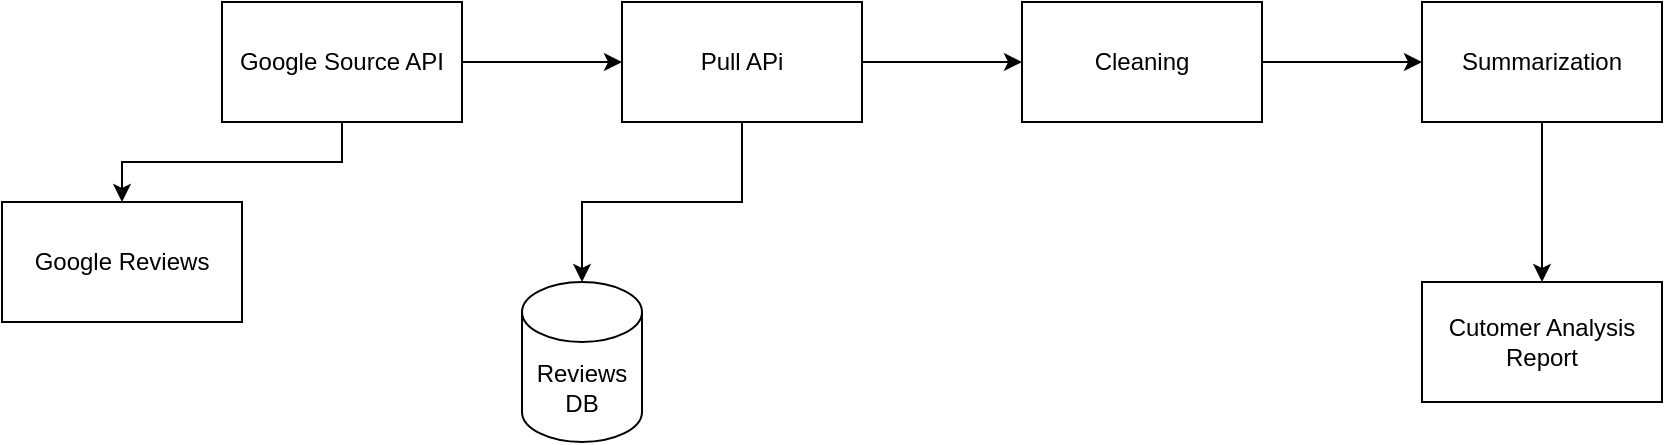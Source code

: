 <mxfile version="24.5.2" type="github">
  <diagram name="Page-1" id="T56wcgvE9HibvvRjGMIK">
    <mxGraphModel dx="1222" dy="705" grid="1" gridSize="10" guides="1" tooltips="1" connect="1" arrows="1" fold="1" page="1" pageScale="1" pageWidth="850" pageHeight="1100" math="0" shadow="0">
      <root>
        <mxCell id="0" />
        <mxCell id="1" parent="0" />
        <mxCell id="AcdTCWbEWRtVyamcs44_-1" value="Google Reviews" style="rounded=0;whiteSpace=wrap;html=1;" vertex="1" parent="1">
          <mxGeometry x="30" y="170" width="120" height="60" as="geometry" />
        </mxCell>
        <mxCell id="AcdTCWbEWRtVyamcs44_-5" value="" style="edgeStyle=orthogonalEdgeStyle;rounded=0;orthogonalLoop=1;jettySize=auto;html=1;" edge="1" parent="1" source="AcdTCWbEWRtVyamcs44_-2" target="AcdTCWbEWRtVyamcs44_-4">
          <mxGeometry relative="1" as="geometry" />
        </mxCell>
        <mxCell id="AcdTCWbEWRtVyamcs44_-10" style="edgeStyle=orthogonalEdgeStyle;rounded=0;orthogonalLoop=1;jettySize=auto;html=1;entryX=0.5;entryY=0;entryDx=0;entryDy=0;" edge="1" parent="1" source="AcdTCWbEWRtVyamcs44_-2" target="AcdTCWbEWRtVyamcs44_-1">
          <mxGeometry relative="1" as="geometry" />
        </mxCell>
        <mxCell id="AcdTCWbEWRtVyamcs44_-2" value="Google Source API" style="rounded=0;whiteSpace=wrap;html=1;" vertex="1" parent="1">
          <mxGeometry x="140" y="70" width="120" height="60" as="geometry" />
        </mxCell>
        <mxCell id="AcdTCWbEWRtVyamcs44_-9" value="" style="edgeStyle=orthogonalEdgeStyle;rounded=0;orthogonalLoop=1;jettySize=auto;html=1;" edge="1" parent="1" source="AcdTCWbEWRtVyamcs44_-4" target="AcdTCWbEWRtVyamcs44_-8">
          <mxGeometry relative="1" as="geometry" />
        </mxCell>
        <mxCell id="AcdTCWbEWRtVyamcs44_-4" value="Pull APi" style="rounded=0;whiteSpace=wrap;html=1;" vertex="1" parent="1">
          <mxGeometry x="340" y="70" width="120" height="60" as="geometry" />
        </mxCell>
        <mxCell id="AcdTCWbEWRtVyamcs44_-6" value="Reviews DB" style="shape=cylinder3;whiteSpace=wrap;html=1;boundedLbl=1;backgroundOutline=1;size=15;" vertex="1" parent="1">
          <mxGeometry x="290" y="210" width="60" height="80" as="geometry" />
        </mxCell>
        <mxCell id="AcdTCWbEWRtVyamcs44_-7" style="edgeStyle=orthogonalEdgeStyle;rounded=0;orthogonalLoop=1;jettySize=auto;html=1;entryX=0.5;entryY=0;entryDx=0;entryDy=0;entryPerimeter=0;" edge="1" parent="1" source="AcdTCWbEWRtVyamcs44_-4" target="AcdTCWbEWRtVyamcs44_-6">
          <mxGeometry relative="1" as="geometry" />
        </mxCell>
        <mxCell id="AcdTCWbEWRtVyamcs44_-12" value="" style="edgeStyle=orthogonalEdgeStyle;rounded=0;orthogonalLoop=1;jettySize=auto;html=1;" edge="1" parent="1" source="AcdTCWbEWRtVyamcs44_-8" target="AcdTCWbEWRtVyamcs44_-11">
          <mxGeometry relative="1" as="geometry" />
        </mxCell>
        <mxCell id="AcdTCWbEWRtVyamcs44_-8" value="Cleaning" style="rounded=0;whiteSpace=wrap;html=1;" vertex="1" parent="1">
          <mxGeometry x="540" y="70" width="120" height="60" as="geometry" />
        </mxCell>
        <mxCell id="AcdTCWbEWRtVyamcs44_-14" value="" style="edgeStyle=orthogonalEdgeStyle;rounded=0;orthogonalLoop=1;jettySize=auto;html=1;" edge="1" parent="1" source="AcdTCWbEWRtVyamcs44_-11" target="AcdTCWbEWRtVyamcs44_-13">
          <mxGeometry relative="1" as="geometry" />
        </mxCell>
        <mxCell id="AcdTCWbEWRtVyamcs44_-11" value="Summarization" style="rounded=0;whiteSpace=wrap;html=1;" vertex="1" parent="1">
          <mxGeometry x="740" y="70" width="120" height="60" as="geometry" />
        </mxCell>
        <mxCell id="AcdTCWbEWRtVyamcs44_-13" value="&lt;div&gt;Cutomer Analysis&lt;/div&gt;Report" style="rounded=0;whiteSpace=wrap;html=1;" vertex="1" parent="1">
          <mxGeometry x="740" y="210" width="120" height="60" as="geometry" />
        </mxCell>
      </root>
    </mxGraphModel>
  </diagram>
</mxfile>
